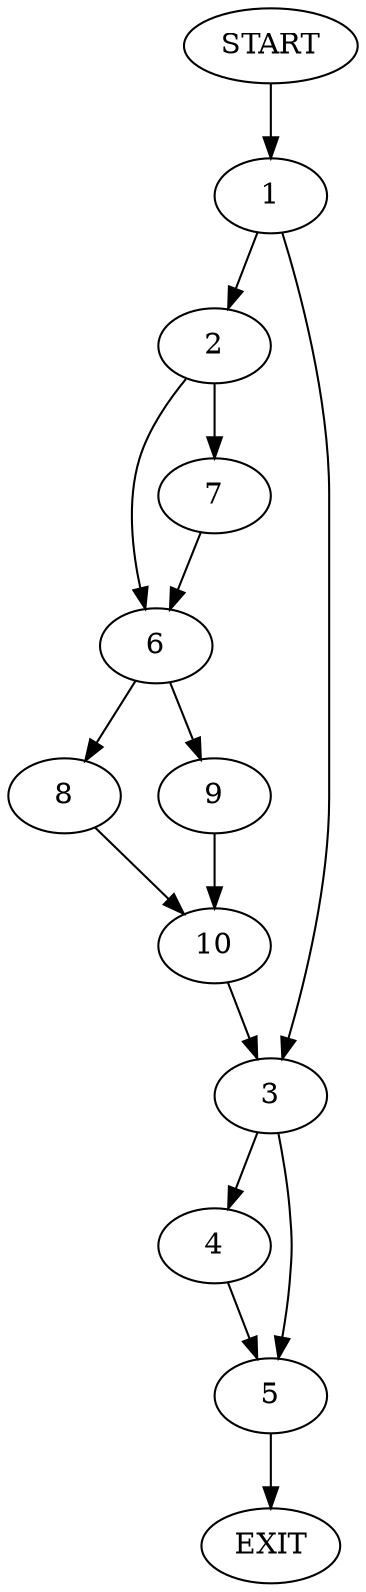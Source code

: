 digraph {
0 [label="START"]
11 [label="EXIT"]
0 -> 1
1 -> 2
1 -> 3
3 -> 4
3 -> 5
2 -> 6
2 -> 7
7 -> 6
6 -> 8
6 -> 9
8 -> 10
9 -> 10
10 -> 3
5 -> 11
4 -> 5
}
